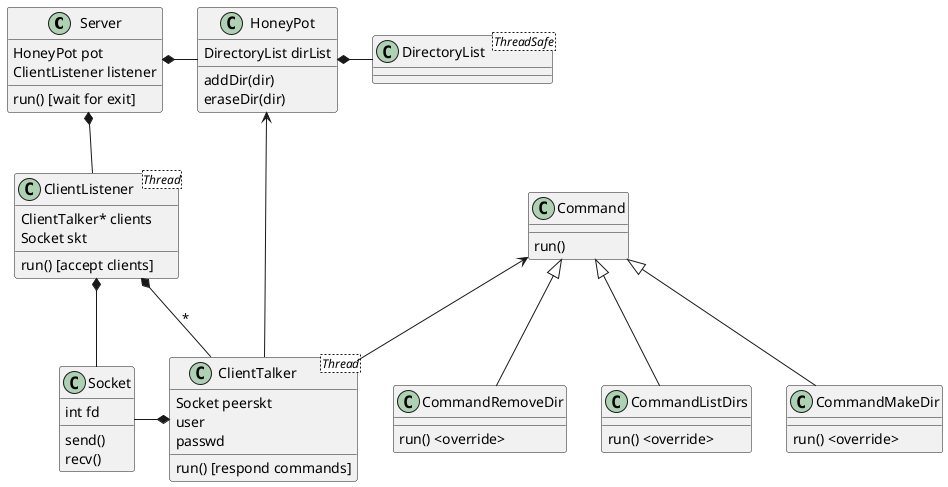 @startuml
class Server {
    run() [wait for exit]
    HoneyPot pot
    ClientListener listener
}

class Socket {
    int fd
    send()
    recv()
}

class ClientListener <Thread> {
    run() [accept clients]
    ClientTalker* clients
    Socket skt
}

class ClientTalker <Thread> {
    run() [respond commands]
    Socket peerskt
    user
    passwd
}

class HoneyPot {
    DirectoryList dirList
    addDir(dir)
    eraseDir(dir)
}

class DirectoryList <ThreadSafe>
class Command {
    run()
}
class CommandListDirs {
    run() <override>
}
class CommandMakeDir {
    run() <override>
}
class CommandRemoveDir {
    run() <override>
}

Command <|-- CommandListDirs
Command <|-- CommandMakeDir
Command <|-- CommandRemoveDir

Server *-right- HoneyPot
ClientListener *-- Socket
ClientTalker *-left- Socket
HoneyPot <-- ClientTalker
Command <-- ClientTalker
Server *-- ClientListener
ClientListener *-- ClientTalker : *
HoneyPot *-right- DirectoryList
@enduml
